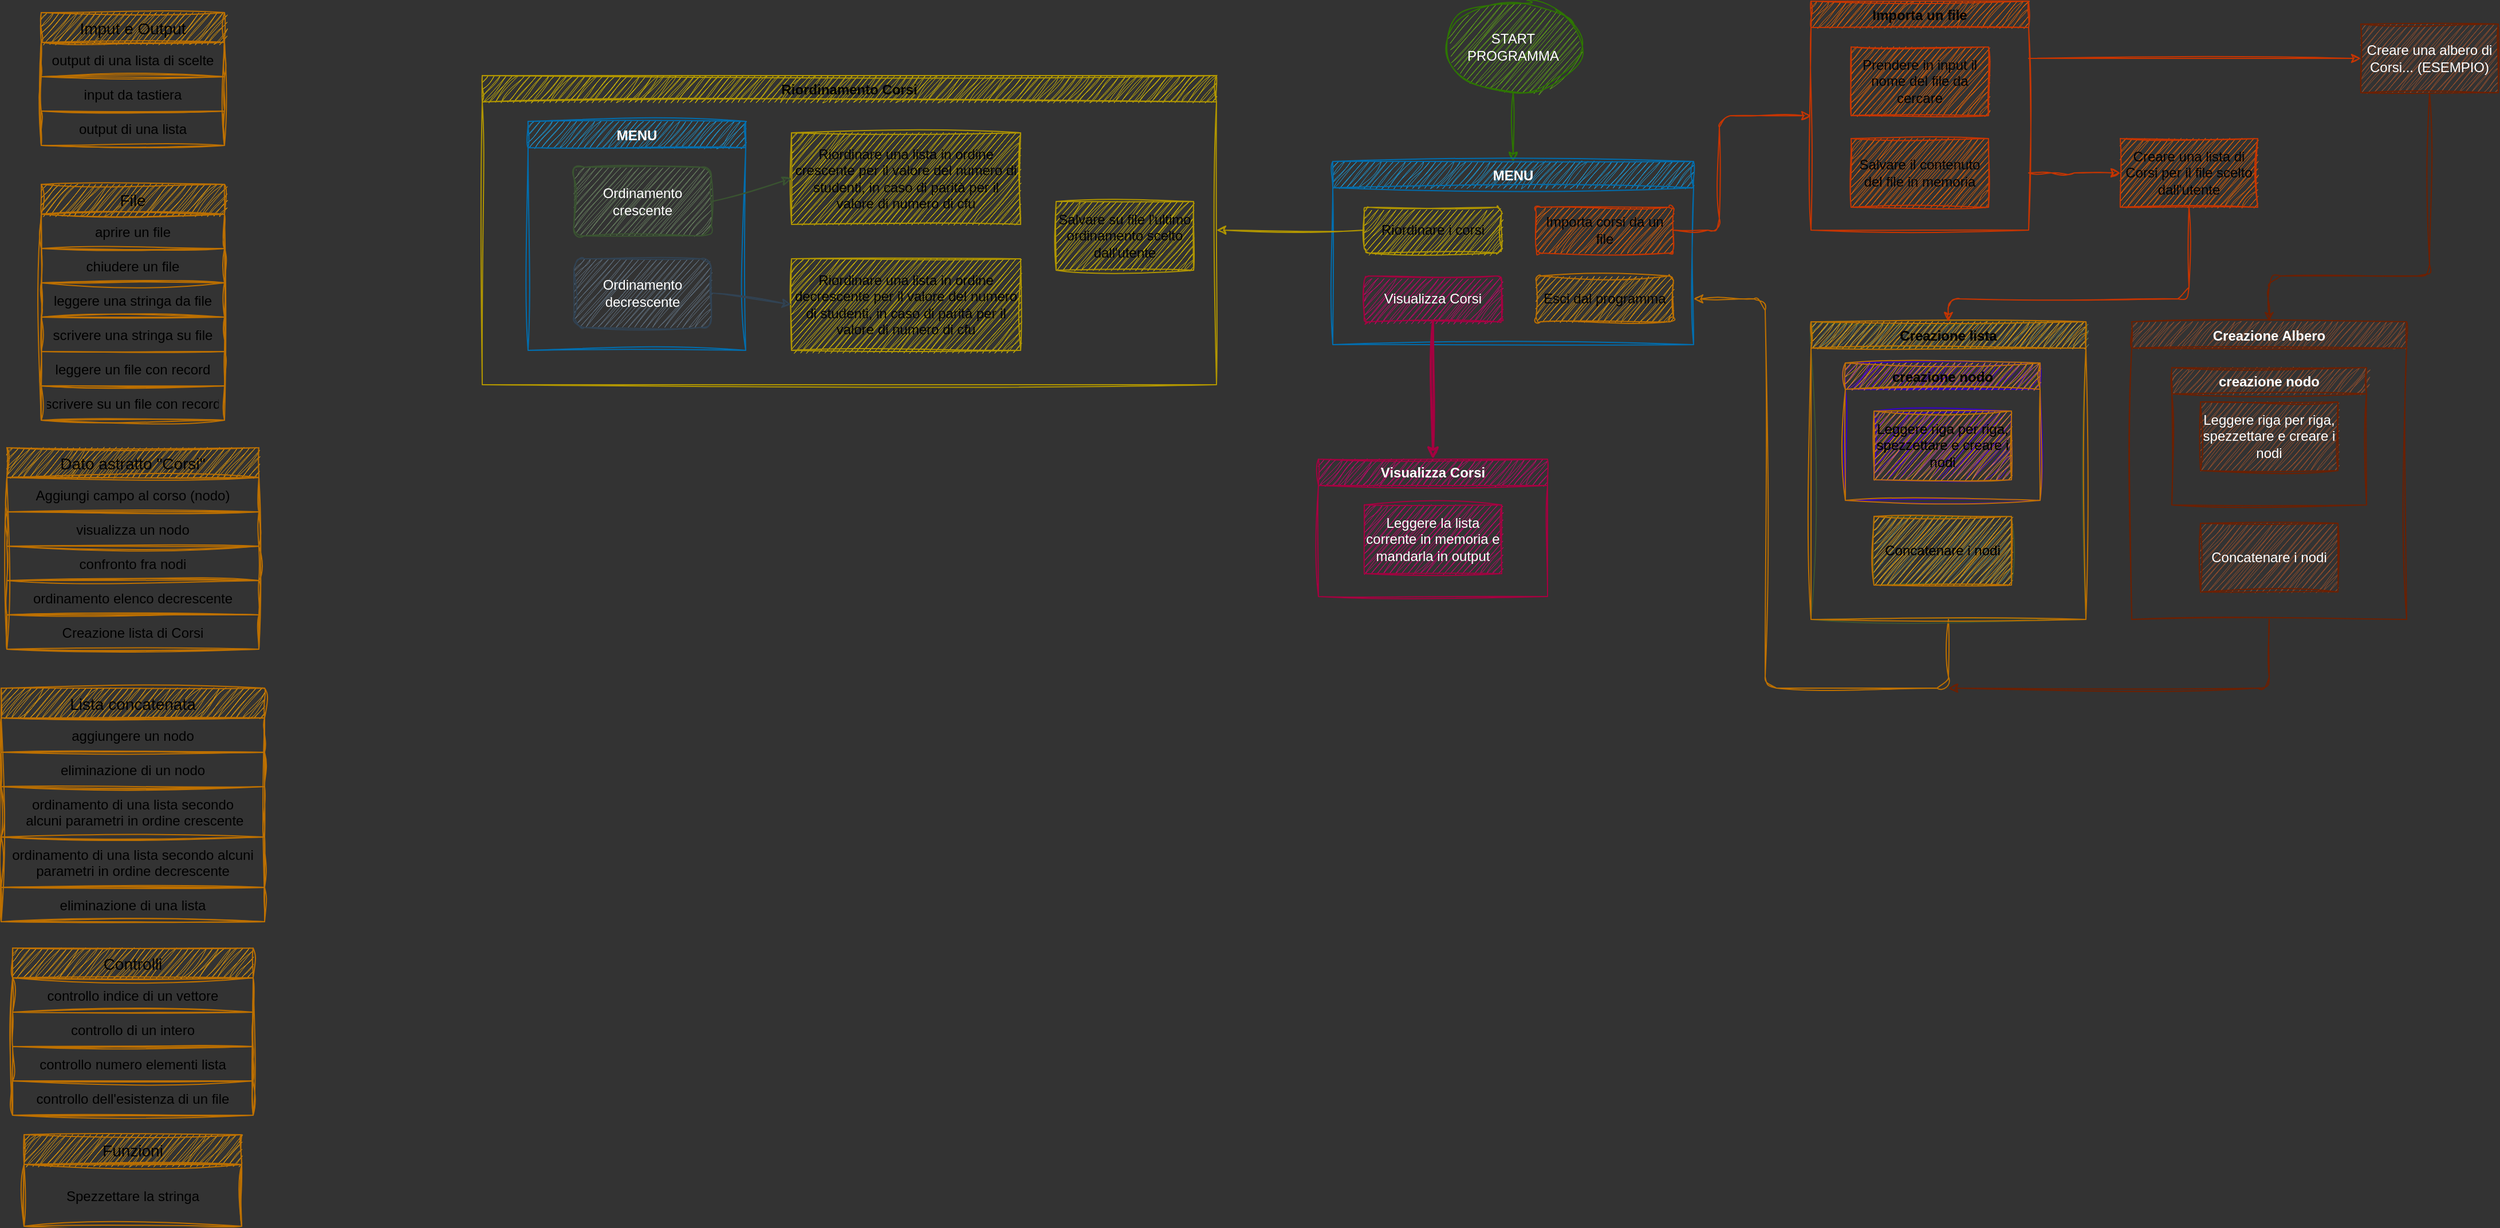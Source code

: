 <mxfile>
    <diagram id="e7Jhm-mjQKPOkvGLRWCY" name="Pagina-1">
        <mxGraphModel dx="1865" dy="1420" grid="1" gridSize="10" guides="1" tooltips="1" connect="1" arrows="1" fold="1" page="1" pageScale="1" pageWidth="3300" pageHeight="4681" background="#333333" math="0" shadow="0">
            <root>
                <mxCell id="0"/>
                <mxCell id="1" parent="0"/>
                <mxCell id="176" style="edgeStyle=none;html=1;exitX=0.5;exitY=1;exitDx=0;exitDy=0;entryX=0.5;entryY=0;entryDx=0;entryDy=0;fontColor=default;fillColor=#60a917;strokeColor=#2D7600;sketch=1;curveFitting=1;jiggle=2;" parent="1" source="19" target="171" edge="1">
                    <mxGeometry relative="1" as="geometry"/>
                </mxCell>
                <mxCell id="19" value="START PROGRAMMA" style="ellipse;whiteSpace=wrap;html=1;align=center;fillColor=#60a917;fontColor=#ffffff;strokeColor=#2D7600;sketch=1;curveFitting=1;jiggle=2;" parent="1" vertex="1">
                    <mxGeometry x="1600" y="40" width="120" height="80" as="geometry"/>
                </mxCell>
                <mxCell id="226" style="edgeStyle=none;html=1;exitX=1;exitY=0.25;exitDx=0;exitDy=0;entryX=0;entryY=0.5;entryDx=0;entryDy=0;fontColor=default;fillColor=#fa6800;strokeColor=#C73500;sketch=1;curveFitting=1;jiggle=2;" parent="1" source="47" target="195" edge="1">
                    <mxGeometry relative="1" as="geometry"/>
                </mxCell>
                <mxCell id="234" style="edgeStyle=none;html=1;exitX=1;exitY=0.75;exitDx=0;exitDy=0;entryX=0;entryY=0.5;entryDx=0;entryDy=0;fontColor=default;fillColor=#fa6800;strokeColor=#C73500;sketch=1;curveFitting=1;jiggle=2;" parent="1" source="47" target="81" edge="1">
                    <mxGeometry relative="1" as="geometry">
                        <Array as="points">
                            <mxPoint x="2140" y="190"/>
                        </Array>
                    </mxGeometry>
                </mxCell>
                <mxCell id="47" value="Importa un file" style="swimlane;strokeColor=#C73500;fontColor=default;fillColor=#fa6800;sketch=1;curveFitting=1;jiggle=2;" parent="1" vertex="1">
                    <mxGeometry x="1920" y="40" width="190" height="200" as="geometry"/>
                </mxCell>
                <mxCell id="64" value="Prendere in input il nome del file da cercare" style="rounded=0;whiteSpace=wrap;html=1;strokeColor=#C73500;fillColor=#fa6800;fontColor=default;sketch=1;curveFitting=1;jiggle=2;" parent="47" vertex="1">
                    <mxGeometry x="35" y="40" width="120" height="60" as="geometry"/>
                </mxCell>
                <mxCell id="170" value="Salvare il contenuto del file in memoria" style="rounded=0;whiteSpace=wrap;html=1;strokeColor=#C73500;fillColor=#fa6800;fontColor=default;sketch=1;curveFitting=1;jiggle=2;" parent="47" vertex="1">
                    <mxGeometry x="35" y="120" width="120" height="60" as="geometry"/>
                </mxCell>
                <mxCell id="48" value="Riordinamento Corsi" style="swimlane;strokeColor=#B09500;fontColor=default;fillColor=#e3c800;sketch=1;curveFitting=1;jiggle=2;" parent="1" vertex="1">
                    <mxGeometry x="760" y="105" width="641" height="270" as="geometry"/>
                </mxCell>
                <mxCell id="130" value="MENU" style="swimlane;strokeColor=#006EAF;fillColor=#1ba1e2;fontColor=#ffffff;sketch=1;curveFitting=1;jiggle=2;" parent="48" vertex="1">
                    <mxGeometry x="40" y="40" width="190" height="200" as="geometry"/>
                </mxCell>
                <mxCell id="135" value="Ordinamento crescente" style="rounded=1;whiteSpace=wrap;html=1;strokeColor=#3A5431;fontColor=#ffffff;fillColor=#6d8764;sketch=1;curveFitting=1;jiggle=2;" parent="130" vertex="1">
                    <mxGeometry x="40" y="40" width="120" height="60" as="geometry"/>
                </mxCell>
                <mxCell id="136" value="Ordinamento decrescente" style="rounded=1;whiteSpace=wrap;html=1;strokeColor=#314354;fontColor=#ffffff;fillColor=#647687;sketch=1;curveFitting=1;jiggle=2;" parent="130" vertex="1">
                    <mxGeometry x="40" y="120" width="120" height="60" as="geometry"/>
                </mxCell>
                <mxCell id="142" value="Riordinare una lista in ordine decrescente per il valore del numero di studenti, in caso di parità per il valore di numero di cfu" style="rounded=0;whiteSpace=wrap;html=1;strokeColor=#B09500;fontColor=default;fillColor=#e3c800;sketch=1;curveFitting=1;jiggle=2;" parent="48" vertex="1">
                    <mxGeometry x="270" y="160" width="200" height="80" as="geometry"/>
                </mxCell>
                <mxCell id="143" style="edgeStyle=none;rounded=1;html=1;exitX=1;exitY=0.5;exitDx=0;exitDy=0;entryX=0;entryY=0.5;entryDx=0;entryDy=0;fontColor=default;fillColor=#647687;strokeColor=#314354;sketch=1;curveFitting=1;jiggle=2;" parent="48" source="136" target="142" edge="1">
                    <mxGeometry relative="1" as="geometry"/>
                </mxCell>
                <mxCell id="146" value="Salvare su file l'ultimo ordinamento scelto dall'utente" style="rounded=0;whiteSpace=wrap;html=1;strokeColor=#B09500;fontColor=default;fillColor=#e3c800;sketch=1;curveFitting=1;jiggle=2;" parent="48" vertex="1">
                    <mxGeometry x="501" y="110" width="120" height="60" as="geometry"/>
                </mxCell>
                <mxCell id="138" value="Riordinare una lista in ordine crescente per il valore del numero di studenti, in caso di parità per il valore di numero di cfu" style="rounded=0;whiteSpace=wrap;html=1;strokeColor=#B09500;fontColor=default;fillColor=#e3c800;sketch=1;curveFitting=1;jiggle=2;" parent="48" vertex="1">
                    <mxGeometry x="270" y="50" width="200" height="80" as="geometry"/>
                </mxCell>
                <mxCell id="139" style="edgeStyle=none;rounded=1;html=1;exitX=1;exitY=0.5;exitDx=0;exitDy=0;entryX=0;entryY=0.5;entryDx=0;entryDy=0;fontColor=default;fillColor=#6d8764;strokeColor=#3A5431;sketch=1;curveFitting=1;jiggle=2;" parent="48" source="135" target="138" edge="1">
                    <mxGeometry relative="1" as="geometry"/>
                </mxCell>
                <mxCell id="90" value="Imput e Output" style="swimlane;fontStyle=0;childLayout=stackLayout;horizontal=1;startSize=26;horizontalStack=0;resizeParent=1;resizeParentMax=0;resizeLast=0;collapsible=1;marginBottom=0;align=center;fontSize=14;strokeColor=#BD7000;fontColor=default;fillColor=#f0a30a;verticalAlign=middle;sketch=1;curveFitting=1;jiggle=2;" parent="1" vertex="1">
                    <mxGeometry x="375" y="50" width="160" height="116" as="geometry"/>
                </mxCell>
                <mxCell id="92" value="output di una lista di scelte" style="text;strokeColor=#BD7000;fillColor=none;spacingLeft=4;spacingRight=4;overflow=hidden;rotatable=0;points=[[0,0.5],[1,0.5]];portConstraint=eastwest;fontSize=12;fontColor=default;align=center;verticalAlign=middle;sketch=1;curveFitting=1;jiggle=2;" parent="90" vertex="1">
                    <mxGeometry y="26" width="160" height="30" as="geometry"/>
                </mxCell>
                <mxCell id="91" value="input da tastiera" style="text;strokeColor=#BD7000;fillColor=none;spacingLeft=4;spacingRight=4;overflow=hidden;rotatable=0;points=[[0,0.5],[1,0.5]];portConstraint=eastwest;fontSize=12;fontColor=default;align=center;verticalAlign=middle;sketch=1;curveFitting=1;jiggle=2;" parent="90" vertex="1">
                    <mxGeometry y="56" width="160" height="30" as="geometry"/>
                </mxCell>
                <mxCell id="93" value="output di una lista" style="text;strokeColor=#BD7000;fillColor=none;spacingLeft=4;spacingRight=4;overflow=hidden;rotatable=0;points=[[0,0.5],[1,0.5]];portConstraint=eastwest;fontSize=12;fontColor=default;align=center;verticalAlign=middle;sketch=1;curveFitting=1;jiggle=2;" parent="90" vertex="1">
                    <mxGeometry y="86" width="160" height="30" as="geometry"/>
                </mxCell>
                <mxCell id="103" value="File" style="swimlane;fontStyle=0;childLayout=stackLayout;horizontal=1;startSize=26;horizontalStack=0;resizeParent=1;resizeParentMax=0;resizeLast=0;collapsible=1;marginBottom=0;align=center;fontSize=14;strokeColor=#BD7000;fontColor=default;fillColor=#f0a30a;verticalAlign=middle;sketch=1;curveFitting=1;jiggle=2;" parent="1" vertex="1">
                    <mxGeometry x="375" y="200" width="160" height="206" as="geometry"/>
                </mxCell>
                <mxCell id="153" value="aprire un file" style="text;strokeColor=#BD7000;fillColor=none;spacingLeft=4;spacingRight=4;overflow=hidden;rotatable=0;points=[[0,0.5],[1,0.5]];portConstraint=eastwest;fontSize=12;fontColor=default;align=center;verticalAlign=middle;sketch=1;curveFitting=1;jiggle=2;" parent="103" vertex="1">
                    <mxGeometry y="26" width="160" height="30" as="geometry"/>
                </mxCell>
                <mxCell id="154" value="chiudere un file" style="text;strokeColor=#BD7000;fillColor=none;spacingLeft=4;spacingRight=4;overflow=hidden;rotatable=0;points=[[0,0.5],[1,0.5]];portConstraint=eastwest;fontSize=12;fontColor=default;align=center;verticalAlign=middle;sketch=1;curveFitting=1;jiggle=2;" parent="103" vertex="1">
                    <mxGeometry y="56" width="160" height="30" as="geometry"/>
                </mxCell>
                <mxCell id="104" value="leggere una stringa da file" style="text;strokeColor=#BD7000;fillColor=none;spacingLeft=4;spacingRight=4;overflow=hidden;rotatable=0;points=[[0,0.5],[1,0.5]];portConstraint=eastwest;fontSize=12;fontColor=default;align=center;verticalAlign=middle;sketch=1;curveFitting=1;jiggle=2;" parent="103" vertex="1">
                    <mxGeometry y="86" width="160" height="30" as="geometry"/>
                </mxCell>
                <mxCell id="105" value="scrivere una stringa su file" style="text;strokeColor=#BD7000;fillColor=none;spacingLeft=4;spacingRight=4;overflow=hidden;rotatable=0;points=[[0,0.5],[1,0.5]];portConstraint=eastwest;fontSize=12;fontColor=default;align=center;verticalAlign=middle;sketch=1;curveFitting=1;jiggle=2;" parent="103" vertex="1">
                    <mxGeometry y="116" width="160" height="30" as="geometry"/>
                </mxCell>
                <mxCell id="106" value="leggere un file con record" style="text;strokeColor=#BD7000;fillColor=none;spacingLeft=4;spacingRight=4;overflow=hidden;rotatable=0;points=[[0,0.5],[1,0.5]];portConstraint=eastwest;fontSize=12;fontColor=default;align=center;verticalAlign=middle;sketch=1;curveFitting=1;jiggle=2;" parent="103" vertex="1">
                    <mxGeometry y="146" width="160" height="30" as="geometry"/>
                </mxCell>
                <mxCell id="110" value="scrivere su un file con record" style="text;strokeColor=#BD7000;fillColor=none;spacingLeft=4;spacingRight=4;overflow=hidden;rotatable=0;points=[[0,0.5],[1,0.5]];portConstraint=eastwest;fontSize=12;fontColor=default;align=center;verticalAlign=middle;sketch=1;curveFitting=1;jiggle=2;" parent="103" vertex="1">
                    <mxGeometry y="176" width="160" height="30" as="geometry"/>
                </mxCell>
                <mxCell id="111" value="Dato astratto &quot;Corsi&quot;" style="swimlane;fontStyle=0;childLayout=stackLayout;horizontal=1;startSize=26;horizontalStack=0;resizeParent=1;resizeParentMax=0;resizeLast=0;collapsible=1;marginBottom=0;align=center;fontSize=14;strokeColor=#BD7000;fontColor=default;fillColor=#f0a30a;verticalAlign=middle;sketch=1;curveFitting=1;jiggle=2;" parent="1" vertex="1">
                    <mxGeometry x="345" y="430" width="220" height="176" as="geometry"/>
                </mxCell>
                <mxCell id="112" value="Aggiungi campo al corso (nodo)" style="text;strokeColor=#BD7000;fillColor=none;spacingLeft=4;spacingRight=4;overflow=hidden;rotatable=0;points=[[0,0.5],[1,0.5]];portConstraint=eastwest;fontSize=12;fontColor=default;align=center;verticalAlign=middle;sketch=1;curveFitting=1;jiggle=2;" parent="111" vertex="1">
                    <mxGeometry y="26" width="220" height="30" as="geometry"/>
                </mxCell>
                <mxCell id="113" value="visualizza un nodo" style="text;strokeColor=#BD7000;fillColor=none;spacingLeft=4;spacingRight=4;overflow=hidden;rotatable=0;points=[[0,0.5],[1,0.5]];portConstraint=eastwest;fontSize=12;fontColor=default;align=center;verticalAlign=middle;sketch=1;curveFitting=1;jiggle=2;" parent="111" vertex="1">
                    <mxGeometry y="56" width="220" height="30" as="geometry"/>
                </mxCell>
                <mxCell id="140" value="confronto fra nodi" style="text;strokeColor=#BD7000;fillColor=none;spacingLeft=4;spacingRight=4;overflow=hidden;rotatable=0;points=[[0,0.5],[1,0.5]];portConstraint=eastwest;fontSize=12;fontColor=default;align=center;verticalAlign=middle;sketch=1;curveFitting=1;jiggle=2;" parent="111" vertex="1">
                    <mxGeometry y="86" width="220" height="30" as="geometry"/>
                </mxCell>
                <mxCell id="141" value="ordinamento elenco decrescente" style="text;strokeColor=#BD7000;fillColor=none;spacingLeft=4;spacingRight=4;overflow=hidden;rotatable=0;points=[[0,0.5],[1,0.5]];portConstraint=eastwest;fontSize=12;fontColor=default;align=center;verticalAlign=middle;sketch=1;curveFitting=1;jiggle=2;" parent="111" vertex="1">
                    <mxGeometry y="116" width="220" height="30" as="geometry"/>
                </mxCell>
                <mxCell id="208" value="Creazione lista di Corsi" style="text;strokeColor=#BD7000;fillColor=none;spacingLeft=4;spacingRight=4;overflow=hidden;rotatable=0;points=[[0,0.5],[1,0.5]];portConstraint=eastwest;fontSize=12;fontColor=default;align=center;verticalAlign=middle;sketch=1;curveFitting=1;jiggle=2;" parent="111" vertex="1">
                    <mxGeometry y="146" width="220" height="30" as="geometry"/>
                </mxCell>
                <mxCell id="115" value="Lista concatenata" style="swimlane;fontStyle=0;childLayout=stackLayout;horizontal=1;startSize=26;horizontalStack=0;resizeParent=1;resizeParentMax=0;resizeLast=0;collapsible=1;marginBottom=0;align=center;fontSize=14;strokeColor=#BD7000;fontColor=default;fillColor=#f0a30a;verticalAlign=middle;sketch=1;curveFitting=1;jiggle=2;" parent="1" vertex="1">
                    <mxGeometry x="340" y="640" width="230" height="204" as="geometry"/>
                </mxCell>
                <mxCell id="116" value="aggiungere un nodo" style="text;strokeColor=#BD7000;fillColor=none;spacingLeft=4;spacingRight=4;overflow=hidden;rotatable=0;points=[[0,0.5],[1,0.5]];portConstraint=eastwest;fontSize=12;fontColor=default;align=center;verticalAlign=middle;sketch=1;curveFitting=1;jiggle=2;" parent="115" vertex="1">
                    <mxGeometry y="26" width="230" height="30" as="geometry"/>
                </mxCell>
                <mxCell id="117" value="eliminazione di un nodo" style="text;strokeColor=#BD7000;fillColor=none;spacingLeft=4;spacingRight=4;overflow=hidden;rotatable=0;points=[[0,0.5],[1,0.5]];portConstraint=eastwest;fontSize=12;fontColor=default;align=center;verticalAlign=middle;sketch=1;curveFitting=1;jiggle=2;" parent="115" vertex="1">
                    <mxGeometry y="56" width="230" height="30" as="geometry"/>
                </mxCell>
                <mxCell id="118" value="ordinamento di una lista secondo&#10; alcuni parametri in ordine crescente" style="text;strokeColor=#BD7000;fillColor=none;spacingLeft=4;spacingRight=4;overflow=hidden;rotatable=0;points=[[0,0.5],[1,0.5]];portConstraint=eastwest;fontSize=12;fontColor=default;align=center;verticalAlign=middle;sketch=1;curveFitting=1;jiggle=2;" parent="115" vertex="1">
                    <mxGeometry y="86" width="230" height="44" as="geometry"/>
                </mxCell>
                <mxCell id="148" value="ordinamento di una lista secondo alcuni&#10;parametri in ordine decrescente" style="text;strokeColor=#BD7000;fillColor=none;spacingLeft=4;spacingRight=4;overflow=hidden;rotatable=0;points=[[0,0.5],[1,0.5]];portConstraint=eastwest;fontSize=12;fontColor=default;align=center;verticalAlign=middle;sketch=1;curveFitting=1;jiggle=2;" parent="115" vertex="1">
                    <mxGeometry y="130" width="230" height="44" as="geometry"/>
                </mxCell>
                <mxCell id="119" value="eliminazione di una lista" style="text;strokeColor=#BD7000;fillColor=none;spacingLeft=4;spacingRight=4;overflow=hidden;rotatable=0;points=[[0,0.5],[1,0.5]];portConstraint=eastwest;fontSize=12;fontColor=default;align=center;verticalAlign=middle;sketch=1;curveFitting=1;jiggle=2;" parent="115" vertex="1">
                    <mxGeometry y="174" width="230" height="30" as="geometry"/>
                </mxCell>
                <mxCell id="120" value="Controlli" style="swimlane;fontStyle=0;childLayout=stackLayout;horizontal=1;startSize=26;horizontalStack=0;resizeParent=1;resizeParentMax=0;resizeLast=0;collapsible=1;marginBottom=0;align=center;fontSize=14;strokeColor=#BD7000;fontColor=default;fillColor=#f0a30a;verticalAlign=middle;sketch=1;curveFitting=1;jiggle=2;" parent="1" vertex="1">
                    <mxGeometry x="350" y="867" width="210" height="146" as="geometry"/>
                </mxCell>
                <mxCell id="122" value="controllo indice di un vettore" style="text;strokeColor=#BD7000;fillColor=none;spacingLeft=4;spacingRight=4;overflow=hidden;rotatable=0;points=[[0,0.5],[1,0.5]];portConstraint=eastwest;fontSize=12;fontColor=default;align=center;verticalAlign=middle;sketch=1;curveFitting=1;jiggle=2;" parent="120" vertex="1">
                    <mxGeometry y="26" width="210" height="30" as="geometry"/>
                </mxCell>
                <mxCell id="123" value="controllo di un intero" style="text;strokeColor=#BD7000;fillColor=none;spacingLeft=4;spacingRight=4;overflow=hidden;rotatable=0;points=[[0,0.5],[1,0.5]];portConstraint=eastwest;fontSize=12;fontColor=default;align=center;verticalAlign=middle;sketch=1;curveFitting=1;jiggle=2;" parent="120" vertex="1">
                    <mxGeometry y="56" width="210" height="30" as="geometry"/>
                </mxCell>
                <mxCell id="124" value="controllo numero elementi lista" style="text;strokeColor=#BD7000;fillColor=none;spacingLeft=4;spacingRight=4;overflow=hidden;rotatable=0;points=[[0,0.5],[1,0.5]];portConstraint=eastwest;fontSize=12;fontColor=default;align=center;verticalAlign=middle;sketch=1;curveFitting=1;jiggle=2;" parent="120" vertex="1">
                    <mxGeometry y="86" width="210" height="30" as="geometry"/>
                </mxCell>
                <mxCell id="121" value="controllo dell'esistenza di un file" style="text;strokeColor=#BD7000;fillColor=none;spacingLeft=4;spacingRight=4;overflow=hidden;rotatable=0;points=[[0,0.5],[1,0.5]];portConstraint=eastwest;fontSize=12;fontColor=default;align=center;verticalAlign=middle;sketch=1;curveFitting=1;jiggle=2;" parent="120" vertex="1">
                    <mxGeometry y="116" width="210" height="30" as="geometry"/>
                </mxCell>
                <mxCell id="125" value="Funzioni" style="swimlane;fontStyle=0;childLayout=stackLayout;horizontal=1;startSize=26;horizontalStack=0;resizeParent=1;resizeParentMax=0;resizeLast=0;collapsible=1;marginBottom=0;align=center;fontSize=14;strokeColor=#BD7000;fontColor=default;fillColor=#f0a30a;verticalAlign=middle;sketch=1;curveFitting=1;jiggle=2;" parent="1" vertex="1">
                    <mxGeometry x="360" y="1030" width="190" height="80" as="geometry"/>
                </mxCell>
                <mxCell id="126" value="Spezzettare la stringa" style="text;strokeColor=#BD7000;fillColor=none;spacingLeft=4;spacingRight=4;overflow=hidden;rotatable=0;points=[[0,0.5],[1,0.5]];portConstraint=eastwest;fontSize=12;fontColor=default;align=center;verticalAlign=middle;sketch=1;curveFitting=1;jiggle=2;" parent="125" vertex="1">
                    <mxGeometry y="26" width="190" height="54" as="geometry"/>
                </mxCell>
                <mxCell id="232" style="edgeStyle=none;html=1;exitX=0.5;exitY=1;exitDx=0;exitDy=0;entryX=1;entryY=0.75;entryDx=0;entryDy=0;fontColor=default;fillColor=#f0a30a;strokeColor=#BD7000;sketch=1;curveFitting=1;jiggle=2;" parent="1" source="163" target="171" edge="1">
                    <mxGeometry relative="1" as="geometry">
                        <Array as="points">
                            <mxPoint x="2040" y="640"/>
                            <mxPoint x="1880" y="640"/>
                            <mxPoint x="1880" y="300"/>
                        </Array>
                    </mxGeometry>
                </mxCell>
                <mxCell id="163" value="Creazione lista" style="swimlane;strokeColor=#3A5431;fontColor=default;fillColor=#6d8764;sketch=1;curveFitting=1;jiggle=2;" parent="1" vertex="1">
                    <mxGeometry x="1920" y="320" width="240" height="260" as="geometry"/>
                </mxCell>
                <mxCell id="164" value="Concatenare i nodi" style="rounded=0;whiteSpace=wrap;html=1;strokeColor=#3A5431;fillColor=#6d8764;fontColor=default;sketch=1;curveFitting=1;jiggle=2;" parent="163" vertex="1">
                    <mxGeometry x="55" y="170" width="120" height="60" as="geometry"/>
                </mxCell>
                <mxCell id="158" value="creazione nodo" style="swimlane;strokeColor=#3700CC;fontColor=default;fillColor=#6a00ff;startSize=23;sketch=1;curveFitting=1;jiggle=2;" parent="163" vertex="1">
                    <mxGeometry x="30" y="36" width="170" height="120" as="geometry"/>
                </mxCell>
                <mxCell id="80" value="Leggere riga per riga, spezzettare e creare i nodi" style="rounded=0;whiteSpace=wrap;html=1;strokeColor=#3700CC;fillColor=#6a00ff;fontColor=default;sketch=1;curveFitting=1;jiggle=2;" parent="158" vertex="1">
                    <mxGeometry x="25" y="42" width="120" height="60" as="geometry"/>
                </mxCell>
                <mxCell id="237" value="Creazione lista" style="swimlane;strokeColor=#BD7000;fontColor=default;fillColor=#f0a30a;sketch=1;curveFitting=1;jiggle=2;" parent="163" vertex="1">
                    <mxGeometry width="240" height="260" as="geometry"/>
                </mxCell>
                <mxCell id="238" value="Concatenare i nodi" style="rounded=0;whiteSpace=wrap;html=1;strokeColor=#BD7000;fillColor=#f0a30a;fontColor=default;sketch=1;curveFitting=1;jiggle=2;" parent="237" vertex="1">
                    <mxGeometry x="55" y="170" width="120" height="60" as="geometry"/>
                </mxCell>
                <mxCell id="239" value="creazione nodo" style="swimlane;strokeColor=#BD7000;fontColor=default;fillColor=#f0a30a;startSize=23;sketch=1;curveFitting=1;jiggle=2;" parent="237" vertex="1">
                    <mxGeometry x="30" y="36" width="170" height="120" as="geometry"/>
                </mxCell>
                <mxCell id="240" value="Leggere riga per riga, spezzettare e creare i nodi" style="rounded=0;whiteSpace=wrap;html=1;strokeColor=#BD7000;fillColor=#f0a30a;fontColor=default;sketch=1;curveFitting=1;jiggle=2;" parent="239" vertex="1">
                    <mxGeometry x="25" y="42" width="120" height="60" as="geometry"/>
                </mxCell>
                <mxCell id="236" style="edgeStyle=none;html=1;exitX=0.5;exitY=1;exitDx=0;exitDy=0;entryX=0.5;entryY=0;entryDx=0;entryDy=0;fontColor=default;fillColor=#fa6800;strokeColor=#C73500;sketch=1;curveFitting=1;jiggle=2;" parent="1" source="81" target="163" edge="1">
                    <mxGeometry relative="1" as="geometry">
                        <Array as="points">
                            <mxPoint x="2250" y="300"/>
                            <mxPoint x="2040" y="300"/>
                        </Array>
                    </mxGeometry>
                </mxCell>
                <mxCell id="81" value="Creare una lista di Corsi per il file scelto dall'utente" style="rounded=0;whiteSpace=wrap;html=1;strokeColor=#C73500;fillColor=#fa6800;fontColor=default;sketch=1;curveFitting=1;jiggle=2;" parent="1" vertex="1">
                    <mxGeometry x="2190" y="160" width="120" height="60" as="geometry"/>
                </mxCell>
                <mxCell id="171" value="MENU" style="swimlane;strokeColor=#006EAF;fillColor=#1ba1e2;fontColor=#ffffff;sketch=1;curveFitting=1;jiggle=2;" parent="1" vertex="1">
                    <mxGeometry x="1502.5" y="180" width="315" height="160" as="geometry"/>
                </mxCell>
                <mxCell id="172" value="Importa corsi da un file" style="rounded=1;arcSize=10;whiteSpace=wrap;html=1;align=center;strokeColor=#C73500;fillColor=#fa6800;fontColor=default;sketch=1;curveFitting=1;jiggle=2;" parent="171" vertex="1">
                    <mxGeometry x="177.5" y="40" width="120" height="40" as="geometry"/>
                </mxCell>
                <mxCell id="212" value="Riordinare i corsi" style="rounded=1;arcSize=10;whiteSpace=wrap;html=1;align=center;strokeColor=#B09500;fillColor=#e3c800;fontColor=default;sketch=1;curveFitting=1;jiggle=2;" parent="171" vertex="1">
                    <mxGeometry x="27.5" y="40" width="120" height="40" as="geometry"/>
                </mxCell>
                <mxCell id="213" value="Visualizza Corsi" style="rounded=1;arcSize=10;whiteSpace=wrap;html=1;align=center;strokeColor=#A50040;fillColor=#d80073;fontColor=#ffffff;sketch=1;curveFitting=1;jiggle=2;" parent="171" vertex="1">
                    <mxGeometry x="27.5" y="100" width="120" height="40" as="geometry"/>
                </mxCell>
                <mxCell id="209" value="Esci dal programma" style="rounded=1;arcSize=10;whiteSpace=wrap;html=1;align=center;strokeColor=#BD7000;fillColor=#f0a30a;fontColor=default;sketch=1;curveFitting=1;jiggle=2;" parent="171" vertex="1">
                    <mxGeometry x="177.5" y="100" width="120" height="40" as="geometry"/>
                </mxCell>
                <mxCell id="215" style="edgeStyle=none;html=1;exitX=0.5;exitY=1;exitDx=0;exitDy=0;entryX=0.5;entryY=0;entryDx=0;entryDy=0;fillColor=#a0522d;strokeColor=#6D1F00;sketch=1;curveFitting=1;jiggle=2;" parent="1" source="195" target="197" edge="1">
                    <mxGeometry relative="1" as="geometry">
                        <Array as="points">
                            <mxPoint x="2460" y="280"/>
                            <mxPoint x="2320" y="280"/>
                        </Array>
                    </mxGeometry>
                </mxCell>
                <mxCell id="195" value="Creare una albero di Corsi... (ESEMPIO)" style="rounded=0;whiteSpace=wrap;html=1;strokeColor=#6D1F00;fillColor=#a0522d;fontColor=#ffffff;sketch=1;curveFitting=1;jiggle=2;" parent="1" vertex="1">
                    <mxGeometry x="2400" y="60" width="120" height="60" as="geometry"/>
                </mxCell>
                <mxCell id="235" style="edgeStyle=none;html=1;exitX=0.5;exitY=1;exitDx=0;exitDy=0;fillColor=#a0522d;strokeColor=#6D1F00;sketch=1;curveFitting=1;jiggle=2;" parent="1" source="197" edge="1">
                    <mxGeometry relative="1" as="geometry">
                        <mxPoint x="2040" y="640" as="targetPoint"/>
                        <Array as="points">
                            <mxPoint x="2320" y="640"/>
                        </Array>
                    </mxGeometry>
                </mxCell>
                <mxCell id="197" value="Creazione Albero" style="swimlane;strokeColor=#6D1F00;fontColor=#ffffff;fillColor=#a0522d;glass=0;rounded=0;shadow=0;sketch=1;curveFitting=1;jiggle=2;" parent="1" vertex="1">
                    <mxGeometry x="2200" y="320" width="240" height="260" as="geometry"/>
                </mxCell>
                <mxCell id="203" value="creazione nodo" style="swimlane;strokeColor=#6D1F00;fontColor=#ffffff;fillColor=#a0522d;startSize=23;sketch=1;curveFitting=1;jiggle=2;" parent="197" vertex="1">
                    <mxGeometry x="35" y="40" width="170" height="120" as="geometry"/>
                </mxCell>
                <mxCell id="204" value="Leggere riga per riga, spezzettare e creare i nodi" style="rounded=0;whiteSpace=wrap;html=1;strokeColor=#6D1F00;fillColor=#a0522d;fontColor=#ffffff;sketch=1;curveFitting=1;jiggle=2;" parent="203" vertex="1">
                    <mxGeometry x="25" y="30" width="120" height="60" as="geometry"/>
                </mxCell>
                <mxCell id="205" value="Concatenare i nodi" style="rounded=0;whiteSpace=wrap;html=1;strokeColor=#6D1F00;fillColor=#a0522d;fontColor=#ffffff;sketch=1;curveFitting=1;jiggle=2;" parent="197" vertex="1">
                    <mxGeometry x="60" y="176" width="120" height="60" as="geometry"/>
                </mxCell>
                <mxCell id="229" style="edgeStyle=none;html=1;exitX=1;exitY=0.5;exitDx=0;exitDy=0;entryX=0;entryY=0.5;entryDx=0;entryDy=0;fillColor=#fa6800;strokeColor=#C73500;sketch=1;curveFitting=1;jiggle=2;" parent="1" source="172" target="47" edge="1">
                    <mxGeometry relative="1" as="geometry">
                        <Array as="points">
                            <mxPoint x="1840" y="240"/>
                            <mxPoint x="1840" y="140"/>
                        </Array>
                    </mxGeometry>
                </mxCell>
                <mxCell id="231" style="edgeStyle=none;html=1;exitX=0.5;exitY=1;exitDx=0;exitDy=0;fillColor=#d80073;strokeColor=#A50040;strokeWidth=2;sketch=1;curveFitting=1;jiggle=2;entryX=0.5;entryY=0;entryDx=0;entryDy=0;" parent="1" source="213" edge="1" target="242">
                    <mxGeometry relative="1" as="geometry">
                        <mxPoint x="1590" y="440" as="targetPoint"/>
                    </mxGeometry>
                </mxCell>
                <mxCell id="241" style="edgeStyle=none;html=1;exitX=0;exitY=0.5;exitDx=0;exitDy=0;entryX=1;entryY=0.5;entryDx=0;entryDy=0;fontColor=default;fillColor=#e3c800;strokeColor=#B09500;sketch=1;curveFitting=1;jiggle=2;" parent="1" source="212" target="48" edge="1">
                    <mxGeometry relative="1" as="geometry"/>
                </mxCell>
                <mxCell id="242" value="Visualizza Corsi" style="swimlane;whiteSpace=wrap;html=1;fillColor=#d80073;fontColor=#ffffff;strokeColor=#A50040;sketch=1;curveFitting=1;jiggle=2;" vertex="1" parent="1">
                    <mxGeometry x="1490" y="440" width="200" height="120" as="geometry"/>
                </mxCell>
                <mxCell id="243" value="Leggere la lista corrente in memoria e mandarla in output" style="rounded=0;whiteSpace=wrap;html=1;fillColor=#d80073;fontColor=#ffffff;strokeColor=#A50040;sketch=1;curveFitting=1;jiggle=2;" vertex="1" parent="242">
                    <mxGeometry x="40" y="40" width="120" height="60" as="geometry"/>
                </mxCell>
            </root>
        </mxGraphModel>
    </diagram>
</mxfile>